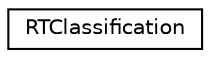 digraph "Graphical Class Hierarchy"
{
  edge [fontname="Helvetica",fontsize="10",labelfontname="Helvetica",labelfontsize="10"];
  node [fontname="Helvetica",fontsize="10",shape=record];
  rankdir="LR";
  Node0 [label="RTClassification",height=0.2,width=0.4,color="black", fillcolor="white", style="filled",URL="$struct_r_t_classification.html",tooltip="Represents the probability that a specific class was in a prediction input. "];
}
